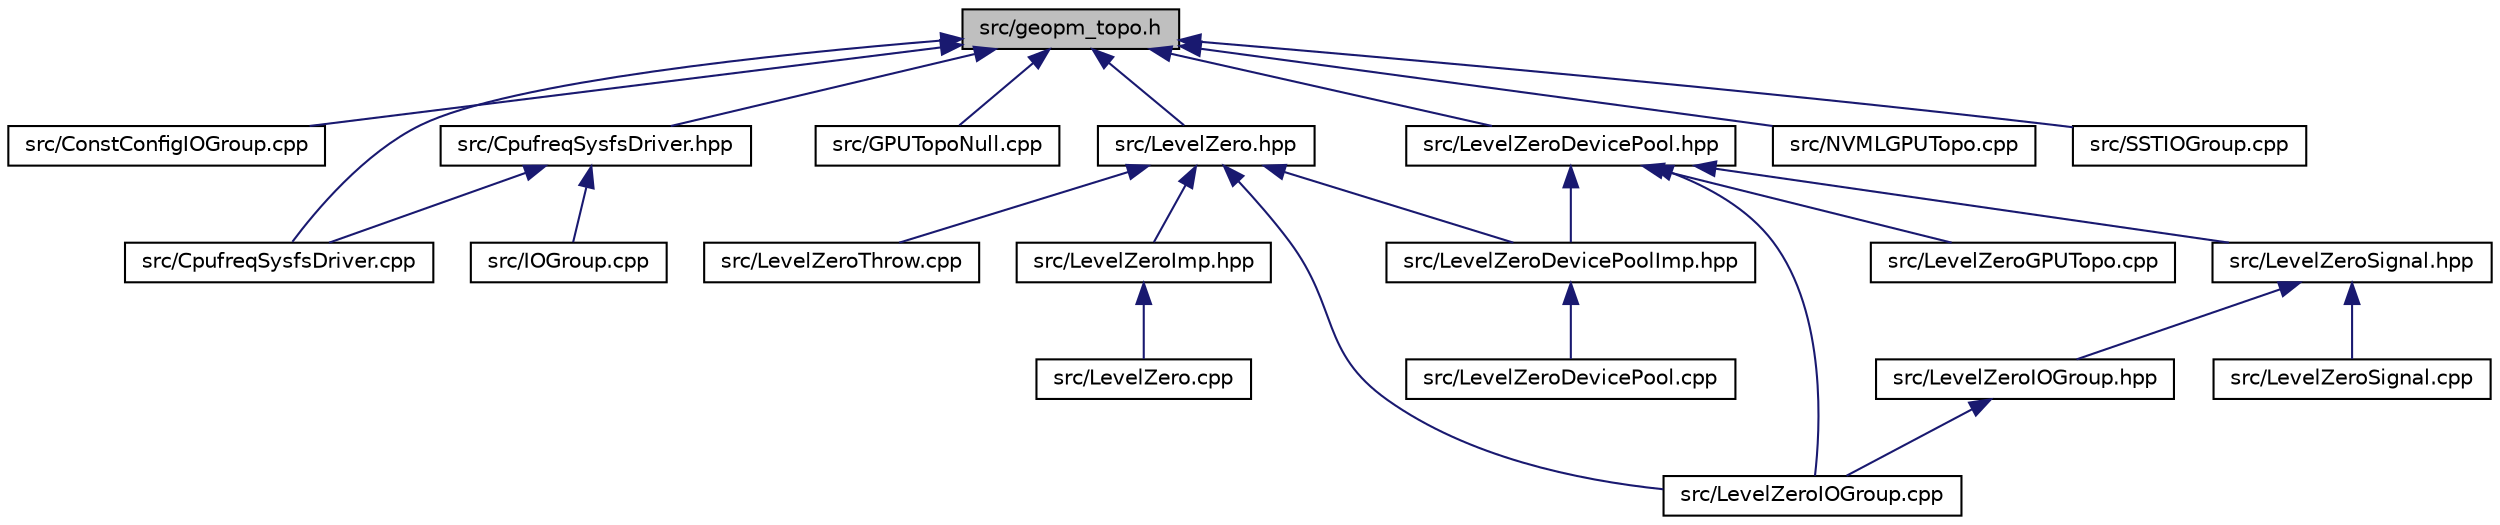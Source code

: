 digraph "src/geopm_topo.h"
{
 // LATEX_PDF_SIZE
  edge [fontname="Helvetica",fontsize="10",labelfontname="Helvetica",labelfontsize="10"];
  node [fontname="Helvetica",fontsize="10",shape=record];
  Node1 [label="src/geopm_topo.h",height=0.2,width=0.4,color="black", fillcolor="grey75", style="filled", fontcolor="black",tooltip=" "];
  Node1 -> Node2 [dir="back",color="midnightblue",fontsize="10",style="solid",fontname="Helvetica"];
  Node2 [label="src/ConstConfigIOGroup.cpp",height=0.2,width=0.4,color="black", fillcolor="white", style="filled",URL="$_const_config_i_o_group_8cpp.html",tooltip=" "];
  Node1 -> Node3 [dir="back",color="midnightblue",fontsize="10",style="solid",fontname="Helvetica"];
  Node3 [label="src/CpufreqSysfsDriver.cpp",height=0.2,width=0.4,color="black", fillcolor="white", style="filled",URL="$_cpufreq_sysfs_driver_8cpp.html",tooltip=" "];
  Node1 -> Node4 [dir="back",color="midnightblue",fontsize="10",style="solid",fontname="Helvetica"];
  Node4 [label="src/CpufreqSysfsDriver.hpp",height=0.2,width=0.4,color="black", fillcolor="white", style="filled",URL="$_cpufreq_sysfs_driver_8hpp.html",tooltip=" "];
  Node4 -> Node3 [dir="back",color="midnightblue",fontsize="10",style="solid",fontname="Helvetica"];
  Node4 -> Node5 [dir="back",color="midnightblue",fontsize="10",style="solid",fontname="Helvetica"];
  Node5 [label="src/IOGroup.cpp",height=0.2,width=0.4,color="black", fillcolor="white", style="filled",URL="$_i_o_group_8cpp.html",tooltip=" "];
  Node1 -> Node6 [dir="back",color="midnightblue",fontsize="10",style="solid",fontname="Helvetica"];
  Node6 [label="src/GPUTopoNull.cpp",height=0.2,width=0.4,color="black", fillcolor="white", style="filled",URL="$_g_p_u_topo_null_8cpp.html",tooltip=" "];
  Node1 -> Node7 [dir="back",color="midnightblue",fontsize="10",style="solid",fontname="Helvetica"];
  Node7 [label="src/LevelZero.hpp",height=0.2,width=0.4,color="black", fillcolor="white", style="filled",URL="$_level_zero_8hpp.html",tooltip=" "];
  Node7 -> Node8 [dir="back",color="midnightblue",fontsize="10",style="solid",fontname="Helvetica"];
  Node8 [label="src/LevelZeroDevicePoolImp.hpp",height=0.2,width=0.4,color="black", fillcolor="white", style="filled",URL="$_level_zero_device_pool_imp_8hpp.html",tooltip=" "];
  Node8 -> Node9 [dir="back",color="midnightblue",fontsize="10",style="solid",fontname="Helvetica"];
  Node9 [label="src/LevelZeroDevicePool.cpp",height=0.2,width=0.4,color="black", fillcolor="white", style="filled",URL="$_level_zero_device_pool_8cpp.html",tooltip=" "];
  Node7 -> Node10 [dir="back",color="midnightblue",fontsize="10",style="solid",fontname="Helvetica"];
  Node10 [label="src/LevelZeroImp.hpp",height=0.2,width=0.4,color="black", fillcolor="white", style="filled",URL="$_level_zero_imp_8hpp.html",tooltip=" "];
  Node10 -> Node11 [dir="back",color="midnightblue",fontsize="10",style="solid",fontname="Helvetica"];
  Node11 [label="src/LevelZero.cpp",height=0.2,width=0.4,color="black", fillcolor="white", style="filled",URL="$_level_zero_8cpp.html",tooltip=" "];
  Node7 -> Node12 [dir="back",color="midnightblue",fontsize="10",style="solid",fontname="Helvetica"];
  Node12 [label="src/LevelZeroIOGroup.cpp",height=0.2,width=0.4,color="black", fillcolor="white", style="filled",URL="$_level_zero_i_o_group_8cpp.html",tooltip=" "];
  Node7 -> Node13 [dir="back",color="midnightblue",fontsize="10",style="solid",fontname="Helvetica"];
  Node13 [label="src/LevelZeroThrow.cpp",height=0.2,width=0.4,color="black", fillcolor="white", style="filled",URL="$_level_zero_throw_8cpp.html",tooltip=" "];
  Node1 -> Node14 [dir="back",color="midnightblue",fontsize="10",style="solid",fontname="Helvetica"];
  Node14 [label="src/LevelZeroDevicePool.hpp",height=0.2,width=0.4,color="black", fillcolor="white", style="filled",URL="$_level_zero_device_pool_8hpp.html",tooltip=" "];
  Node14 -> Node8 [dir="back",color="midnightblue",fontsize="10",style="solid",fontname="Helvetica"];
  Node14 -> Node15 [dir="back",color="midnightblue",fontsize="10",style="solid",fontname="Helvetica"];
  Node15 [label="src/LevelZeroGPUTopo.cpp",height=0.2,width=0.4,color="black", fillcolor="white", style="filled",URL="$_level_zero_g_p_u_topo_8cpp.html",tooltip=" "];
  Node14 -> Node12 [dir="back",color="midnightblue",fontsize="10",style="solid",fontname="Helvetica"];
  Node14 -> Node16 [dir="back",color="midnightblue",fontsize="10",style="solid",fontname="Helvetica"];
  Node16 [label="src/LevelZeroSignal.hpp",height=0.2,width=0.4,color="black", fillcolor="white", style="filled",URL="$_level_zero_signal_8hpp.html",tooltip=" "];
  Node16 -> Node17 [dir="back",color="midnightblue",fontsize="10",style="solid",fontname="Helvetica"];
  Node17 [label="src/LevelZeroIOGroup.hpp",height=0.2,width=0.4,color="black", fillcolor="white", style="filled",URL="$_level_zero_i_o_group_8hpp.html",tooltip=" "];
  Node17 -> Node12 [dir="back",color="midnightblue",fontsize="10",style="solid",fontname="Helvetica"];
  Node16 -> Node18 [dir="back",color="midnightblue",fontsize="10",style="solid",fontname="Helvetica"];
  Node18 [label="src/LevelZeroSignal.cpp",height=0.2,width=0.4,color="black", fillcolor="white", style="filled",URL="$_level_zero_signal_8cpp.html",tooltip=" "];
  Node1 -> Node19 [dir="back",color="midnightblue",fontsize="10",style="solid",fontname="Helvetica"];
  Node19 [label="src/NVMLGPUTopo.cpp",height=0.2,width=0.4,color="black", fillcolor="white", style="filled",URL="$_n_v_m_l_g_p_u_topo_8cpp.html",tooltip=" "];
  Node1 -> Node20 [dir="back",color="midnightblue",fontsize="10",style="solid",fontname="Helvetica"];
  Node20 [label="src/SSTIOGroup.cpp",height=0.2,width=0.4,color="black", fillcolor="white", style="filled",URL="$_s_s_t_i_o_group_8cpp.html",tooltip=" "];
}
